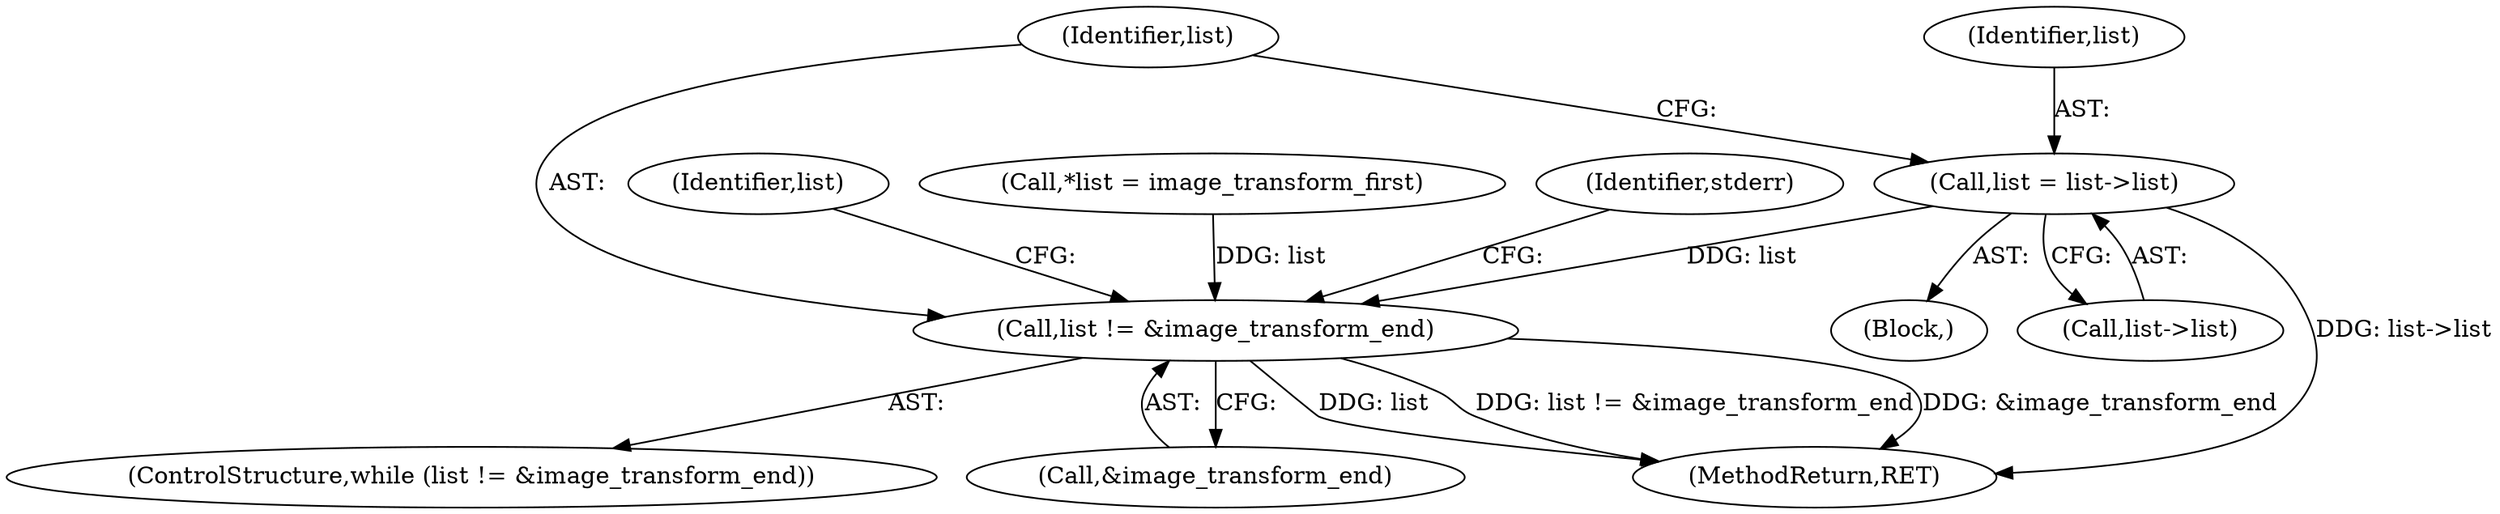 digraph "0_Android_9d4853418ab2f754c2b63e091c29c5529b8b86ca_145@pointer" {
"1000128" [label="(Call,list = list->list)"];
"1000108" [label="(Call,list != &image_transform_end)"];
"1000110" [label="(Call,&image_transform_end)"];
"1000112" [label="(Block,)"];
"1000109" [label="(Identifier,list)"];
"1000130" [label="(Call,list->list)"];
"1000108" [label="(Call,list != &image_transform_end)"];
"1000107" [label="(ControlStructure,while (list != &image_transform_end))"];
"1000117" [label="(Identifier,list)"];
"1000139" [label="(MethodReturn,RET)"];
"1000104" [label="(Call,*list = image_transform_first)"];
"1000129" [label="(Identifier,list)"];
"1000134" [label="(Identifier,stderr)"];
"1000128" [label="(Call,list = list->list)"];
"1000128" -> "1000112"  [label="AST: "];
"1000128" -> "1000130"  [label="CFG: "];
"1000129" -> "1000128"  [label="AST: "];
"1000130" -> "1000128"  [label="AST: "];
"1000109" -> "1000128"  [label="CFG: "];
"1000128" -> "1000139"  [label="DDG: list->list"];
"1000128" -> "1000108"  [label="DDG: list"];
"1000108" -> "1000107"  [label="AST: "];
"1000108" -> "1000110"  [label="CFG: "];
"1000109" -> "1000108"  [label="AST: "];
"1000110" -> "1000108"  [label="AST: "];
"1000117" -> "1000108"  [label="CFG: "];
"1000134" -> "1000108"  [label="CFG: "];
"1000108" -> "1000139"  [label="DDG: list != &image_transform_end"];
"1000108" -> "1000139"  [label="DDG: &image_transform_end"];
"1000108" -> "1000139"  [label="DDG: list"];
"1000104" -> "1000108"  [label="DDG: list"];
}
